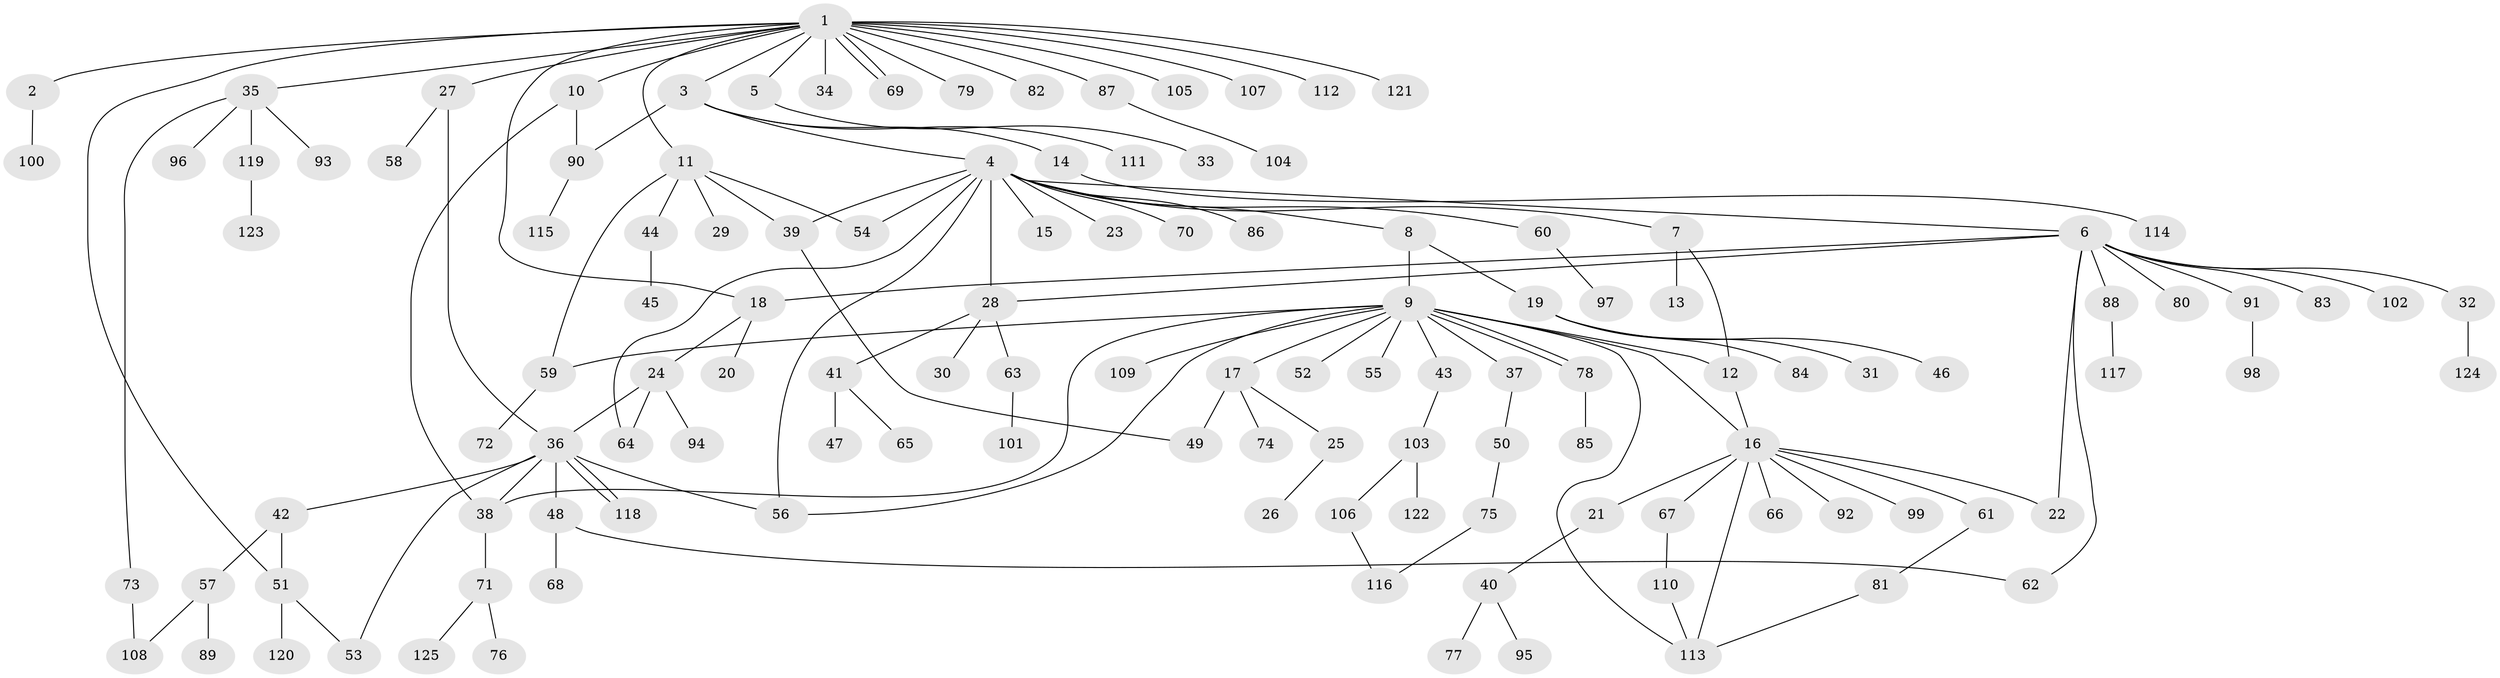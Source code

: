 // Generated by graph-tools (version 1.1) at 2025/11/02/27/25 16:11:13]
// undirected, 125 vertices, 151 edges
graph export_dot {
graph [start="1"]
  node [color=gray90,style=filled];
  1;
  2;
  3;
  4;
  5;
  6;
  7;
  8;
  9;
  10;
  11;
  12;
  13;
  14;
  15;
  16;
  17;
  18;
  19;
  20;
  21;
  22;
  23;
  24;
  25;
  26;
  27;
  28;
  29;
  30;
  31;
  32;
  33;
  34;
  35;
  36;
  37;
  38;
  39;
  40;
  41;
  42;
  43;
  44;
  45;
  46;
  47;
  48;
  49;
  50;
  51;
  52;
  53;
  54;
  55;
  56;
  57;
  58;
  59;
  60;
  61;
  62;
  63;
  64;
  65;
  66;
  67;
  68;
  69;
  70;
  71;
  72;
  73;
  74;
  75;
  76;
  77;
  78;
  79;
  80;
  81;
  82;
  83;
  84;
  85;
  86;
  87;
  88;
  89;
  90;
  91;
  92;
  93;
  94;
  95;
  96;
  97;
  98;
  99;
  100;
  101;
  102;
  103;
  104;
  105;
  106;
  107;
  108;
  109;
  110;
  111;
  112;
  113;
  114;
  115;
  116;
  117;
  118;
  119;
  120;
  121;
  122;
  123;
  124;
  125;
  1 -- 2;
  1 -- 3;
  1 -- 5;
  1 -- 10;
  1 -- 11;
  1 -- 18;
  1 -- 27;
  1 -- 34;
  1 -- 35;
  1 -- 51;
  1 -- 69;
  1 -- 69;
  1 -- 79;
  1 -- 82;
  1 -- 87;
  1 -- 105;
  1 -- 107;
  1 -- 112;
  1 -- 121;
  2 -- 100;
  3 -- 4;
  3 -- 14;
  3 -- 90;
  3 -- 111;
  4 -- 6;
  4 -- 7;
  4 -- 8;
  4 -- 15;
  4 -- 23;
  4 -- 28;
  4 -- 39;
  4 -- 54;
  4 -- 56;
  4 -- 60;
  4 -- 64;
  4 -- 70;
  4 -- 86;
  5 -- 33;
  6 -- 18;
  6 -- 22;
  6 -- 28;
  6 -- 32;
  6 -- 62;
  6 -- 80;
  6 -- 83;
  6 -- 88;
  6 -- 91;
  6 -- 102;
  7 -- 12;
  7 -- 13;
  8 -- 9;
  8 -- 19;
  9 -- 12;
  9 -- 16;
  9 -- 17;
  9 -- 37;
  9 -- 38;
  9 -- 43;
  9 -- 52;
  9 -- 55;
  9 -- 56;
  9 -- 59;
  9 -- 78;
  9 -- 78;
  9 -- 109;
  9 -- 113;
  10 -- 38;
  10 -- 90;
  11 -- 29;
  11 -- 39;
  11 -- 44;
  11 -- 54;
  11 -- 59;
  12 -- 16;
  14 -- 114;
  16 -- 21;
  16 -- 22;
  16 -- 61;
  16 -- 66;
  16 -- 67;
  16 -- 92;
  16 -- 99;
  16 -- 113;
  17 -- 25;
  17 -- 49;
  17 -- 74;
  18 -- 20;
  18 -- 24;
  19 -- 31;
  19 -- 46;
  19 -- 84;
  21 -- 40;
  24 -- 36;
  24 -- 64;
  24 -- 94;
  25 -- 26;
  27 -- 36;
  27 -- 58;
  28 -- 30;
  28 -- 41;
  28 -- 63;
  32 -- 124;
  35 -- 73;
  35 -- 93;
  35 -- 96;
  35 -- 119;
  36 -- 38;
  36 -- 42;
  36 -- 48;
  36 -- 53;
  36 -- 56;
  36 -- 118;
  36 -- 118;
  37 -- 50;
  38 -- 71;
  39 -- 49;
  40 -- 77;
  40 -- 95;
  41 -- 47;
  41 -- 65;
  42 -- 51;
  42 -- 57;
  43 -- 103;
  44 -- 45;
  48 -- 62;
  48 -- 68;
  50 -- 75;
  51 -- 53;
  51 -- 120;
  57 -- 89;
  57 -- 108;
  59 -- 72;
  60 -- 97;
  61 -- 81;
  63 -- 101;
  67 -- 110;
  71 -- 76;
  71 -- 125;
  73 -- 108;
  75 -- 116;
  78 -- 85;
  81 -- 113;
  87 -- 104;
  88 -- 117;
  90 -- 115;
  91 -- 98;
  103 -- 106;
  103 -- 122;
  106 -- 116;
  110 -- 113;
  119 -- 123;
}
